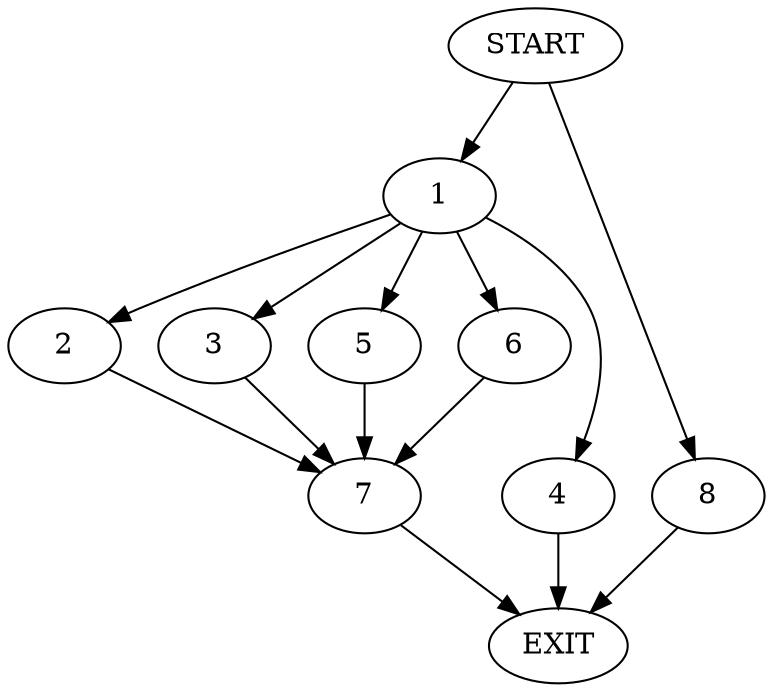 digraph {
0 [label="START"]
9 [label="EXIT"]
0 -> 1
1 -> 2
1 -> 3
1 -> 4
1 -> 5
1 -> 6
5 -> 7
2 -> 7
6 -> 7
3 -> 7
4 -> 9
7 -> 9
0 -> 8
8 -> 9
}
